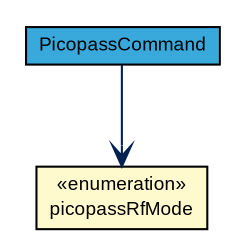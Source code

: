 #!/usr/local/bin/dot
#
# Class diagram 
# Generated by UMLGraph version R5_7_2-3-gee82a7 (http://www.umlgraph.org/)
#

digraph G {
	edge [fontname="arial",fontsize=10,labelfontname="arial",labelfontsize=10];
	node [fontname="arial",fontsize=10,shape=plaintext];
	nodesep=0.25;
	ranksep=0.5;
	// com.st.st25sdk.command.PicopassCommand
	c23010 [label=<<table title="com.st.st25sdk.command.PicopassCommand" border="0" cellborder="1" cellspacing="0" cellpadding="2" port="p" bgcolor="#39a9dc" href="./PicopassCommand.html">
		<tr><td><table border="0" cellspacing="0" cellpadding="1">
<tr><td align="center" balign="center"> PicopassCommand </td></tr>
		</table></td></tr>
		</table>>, URL="./PicopassCommand.html", fontname="arial", fontcolor="black", fontsize=9.0];
	// com.st.st25sdk.command.PicopassCommand.picopassRfMode
	c23011 [label=<<table title="com.st.st25sdk.command.PicopassCommand.picopassRfMode" border="0" cellborder="1" cellspacing="0" cellpadding="2" port="p" bgcolor="lemonChiffon" href="./PicopassCommand.picopassRfMode.html">
		<tr><td><table border="0" cellspacing="0" cellpadding="1">
<tr><td align="center" balign="center"> &#171;enumeration&#187; </td></tr>
<tr><td align="center" balign="center"> picopassRfMode </td></tr>
		</table></td></tr>
		</table>>, URL="./PicopassCommand.picopassRfMode.html", fontname="arial", fontcolor="black", fontsize=9.0];
	// com.st.st25sdk.command.PicopassCommand NAVASSOC com.st.st25sdk.command.PicopassCommand.picopassRfMode
	c23010:p -> c23011:p [taillabel="", label="", headlabel="", fontname="arial", fontcolor="#002052", fontsize=10.0, color="#002052", arrowhead=open];
}


